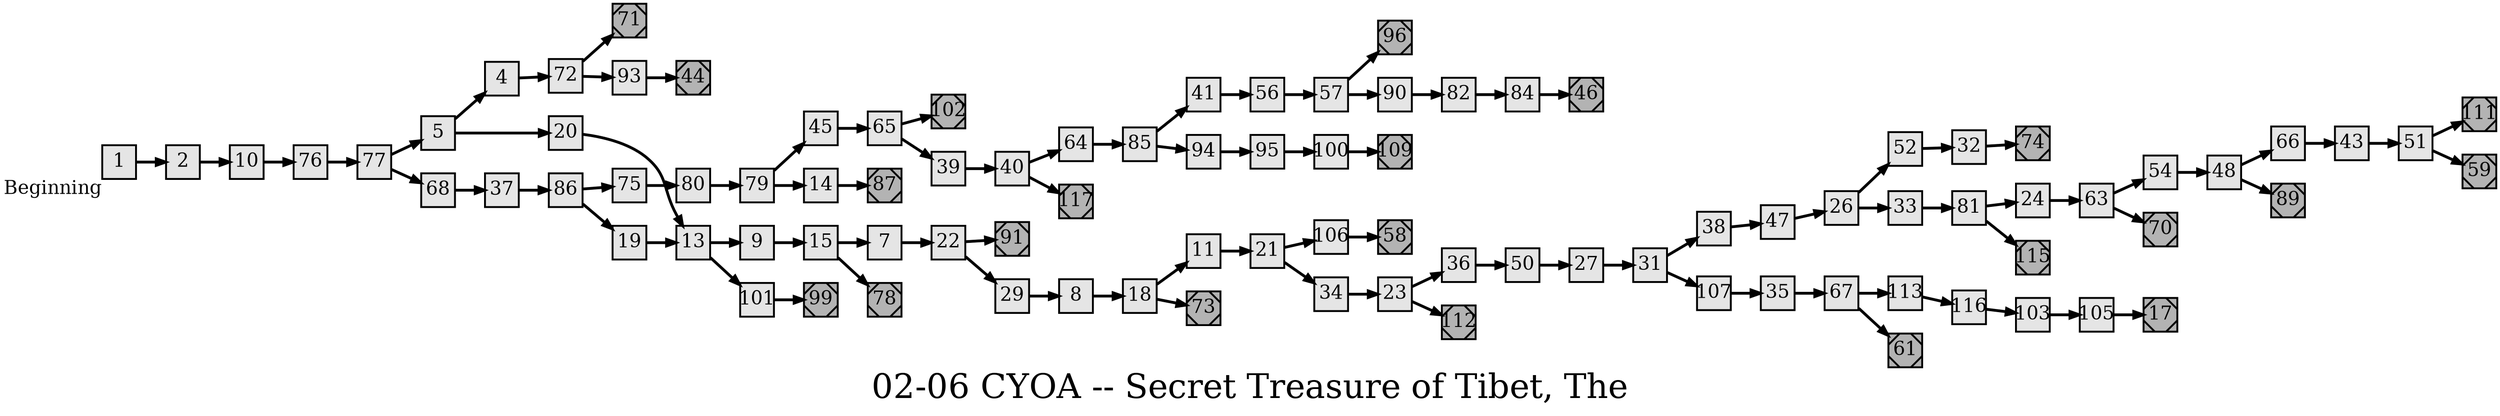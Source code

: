 digraph g{
  graph [ label="02-06 CYOA -- Secret Treasure of Tibet, The" rankdir=LR, ordering=out, fontsize=36, nodesep="0.35", ranksep="0.45"];
  node  [shape=rect, penwidth=2, fontsize=20, style=filled, fillcolor=grey90, margin="0,0", labelfloat=true, regular=true, fixedsize=true];
  edge  [labelfloat=true, penwidth=3, fontsize=12];
  // ---;
  // group  : Katz;
  // id     : 02-18;
  // gbid   : 536;
  // series : CYOA;
  // title  : Secret Treasure of Tibet, The;
  // author : Richard Brightfield;
  // credit:;
  // - name : Cindy Lam;
  // role : encoder;
  // date : 2018-03-16;
  // - name : Jeremy Douglass;
  // role : editor;
  // date : 2018-05-04;
  // render:;
  // - name   : small;
  // styles : gvStyles.txt;
  // engine : dot;
  // comment: >;
  
  // ---;
  
  // From | To | Label;
  
  1	[ xlabel="Beginning" ];
  1 -> 2;
  2 -> 10;
  4 -> 72;
  5 -> 4;
  5 -> 20;
  7 -> 22;
  8 -> 18;
  9 -> 15;
  10 -> 76;
  11 -> 21;
  13 -> 9;
  13 -> 101;
  14 -> 87;
  15 -> 7;
  15 -> 78;
  17	[ xlabel="E", shape=Msquare, fontsize=20, fillcolor=grey70, xlabel="" ];
  18 -> 11;
  18 -> 73;
  19 -> 13;
  20 -> 13;
  21 -> 106;
  21 -> 34;
  22 -> 91;
  22 -> 29;
  23 -> 36;
  23 -> 112;
  24 -> 63;
  26 -> 52;
  26 -> 33;
  27 -> 31;
  29 -> 8;
  31 -> 38;
  31 -> 107;
  32 -> 74;
  33 -> 81;
  34 -> 23;
  35 -> 67;
  36 -> 50;
  37 -> 86;
  38 -> 47;
  39 -> 40;
  40 -> 64;
  40 -> 117;
  41 -> 56;
  43 -> 51;
  44	[ xlabel="E", shape=Msquare, fontsize=20, fillcolor=grey70, xlabel="" ];
  45 -> 65;
  46	[ xlabel="E", shape=Msquare, fontsize=20, fillcolor=grey70, xlabel="" ];
  47 -> 26;
  48 -> 66;
  48 -> 89;
  50 -> 27;
  51 -> 111;
  51 -> 59;
  52 -> 32;
  54 -> 48;
  56 -> 57;
  57 -> 96;
  57 -> 90;
  58	[ xlabel="E", shape=Msquare, fontsize=20, fillcolor=grey70, xlabel="" ];
  59	[ xlabel="E", shape=Msquare, fontsize=20, fillcolor=grey70, xlabel="" ];
  61	[ xlabel="E", shape=Msquare, fontsize=20, fillcolor=grey70, xlabel="" ];
  63 -> 54;
  63 -> 70;
  64 -> 85;
  65 -> 102;
  65 -> 39;
  66 -> 43;
  67 -> 113;
  67 -> 61;
  68 -> 37;
  70	[ xlabel="E", shape=Msquare, fontsize=20, fillcolor=grey70, xlabel="" ];
  71	[ xlabel="E", shape=Msquare, fontsize=20, fillcolor=grey70, xlabel="" ];
  72 -> 71;
  72 -> 93;
  73	[ xlabel="E", shape=Msquare, fontsize=20, fillcolor=grey70, xlabel="" ];
  74	[ xlabel="E", shape=Msquare, fontsize=20, fillcolor=grey70, xlabel="" ];
  75 -> 80;
  76 -> 77;
  77 -> 5;
  77 -> 68;
  78	[ xlabel="E", shape=Msquare, fontsize=20, fillcolor=grey70, xlabel="" ];
  79 -> 45;
  79 -> 14;
  80 -> 79;
  81 -> 24;
  81 -> 115;
  82 -> 84;
  84 -> 46;
  85 -> 41;
  85 -> 94;
  86 -> 75;
  86 -> 19;
  87	[ xlabel="E", shape=Msquare, fontsize=20, fillcolor=grey70, xlabel="" ];
  89	[ xlabel="E", shape=Msquare, fontsize=20, fillcolor=grey70, xlabel="" ];
  90 -> 82;
  91	[ xlabel="E", shape=Msquare, fontsize=20, fillcolor=grey70, xlabel="" ];
  93 -> 44;
  94 -> 95;
  95 -> 100;
  96	[ xlabel="E", shape=Msquare, fontsize=20, fillcolor=grey70, xlabel="" ];
  99	[ xlabel="E", shape=Msquare, fontsize=20, fillcolor=grey70, xlabel="" ];
  100 -> 109;
  101 -> 99;
  102	[ xlabel="E", shape=Msquare, fontsize=20, fillcolor=grey70, xlabel="" ];
  103 -> 105;
  105 -> 17;
  106 -> 58;
  107 -> 35;
  109	[ xlabel="E", shape=Msquare, fontsize=20, fillcolor=grey70, xlabel="" ];
  111	[ xlabel="E", shape=Msquare, fontsize=20, fillcolor=grey70, xlabel="" ];
  112	[ xlabel="E", shape=Msquare, fontsize=20, fillcolor=grey70, xlabel="" ];
  113 -> 116;
  115	[ xlabel="E", shape=Msquare, fontsize=20, fillcolor=grey70, xlabel="" ];
  116 -> 103;
  117	[ xlabel="E", shape=Msquare, fontsize=20, fillcolor=grey70, xlabel="" ];

  // Illustrations;
  
  2	[ xlabel="ILL", image="illustration-full.png", xlabel="" ];
  7	[ xlabel="ILL", image="illustration-full.png", xlabel="" ];
  13	[ xlabel="ILL", image="illustration-full.png", xlabel="" ];
  17	[ xlabel="ILL", image="illustration-full.png", xlabel="" ];
  24	[ xlabel="ILL", image="illustration-full.png", xlabel="" ];
  29	[ xlabel="ILL", image="illustration-full.png", xlabel="" ];
  31	[ xlabel="ILL", image="illustration-full.png", xlabel="" ];
  43	[ xlabel="ILL", image="illustration-full.png", xlabel="" ];
  52	[ xlabel="ILL", image="illustration-full.png", xlabel="" ];
  54	[ xlabel="ILL", image="illustration-full.png", xlabel="" ];
  61	[ xlabel="ILL", image="illustration-full.png", xlabel="" ];
  63	[ xlabel="ILL", image="illustration-full.png", xlabel="" ];
  68	[ xlabel="ILL", image="illustration-full.png", xlabel="" ];
  82	[ xlabel="ILL", image="illustration-full.png", xlabel="" ];
  89	[ xlabel="ILL", image="illustration-full.png", xlabel="" ];
  93	[ xlabel="ILL", image="illustration-full.png", xlabel="" ];
  96	[ xlabel="ILL", image="illustration-full.png", xlabel="" ];
  99	[ xlabel="ILL", image="illustration-full.png", xlabel="" ];
  105	[ xlabel="ILL", image="illustration-full.png", xlabel="" ];
  109	[ xlabel="ILL", image="illustration-full.png", xlabel="" ];
  111	[ xlabel="ILL", image="illustration-full.png", xlabel="" ];
  115	[ xlabel="ILL", image="illustration-full.png", xlabel="" ];
  
  32	[ xlabel="IBEFORE", image="illustration-upper.png", xlabel="" ];
  44	[ xlabel="IAFTER", image="illustration-lower.png", xlabel="" ];
  46	[ xlabel="IAFTER", image="illustration-lower.png", xlabel="" ];
  59	[ xlabel="IAFTER", image="illustration-lower.png", xlabel="" ];
  87	[ xlabel="IAFTER", image="illustration-lower.png", xlabel="" ];
  94	[ xlabel="IBEFORE", image="illustration-upper.png", xlabel="" ];	// 2pg
  103	[ xlabel="IMID", image="illustration-mid.png", xlabel="" ];	// continue to 2pg spread
}

